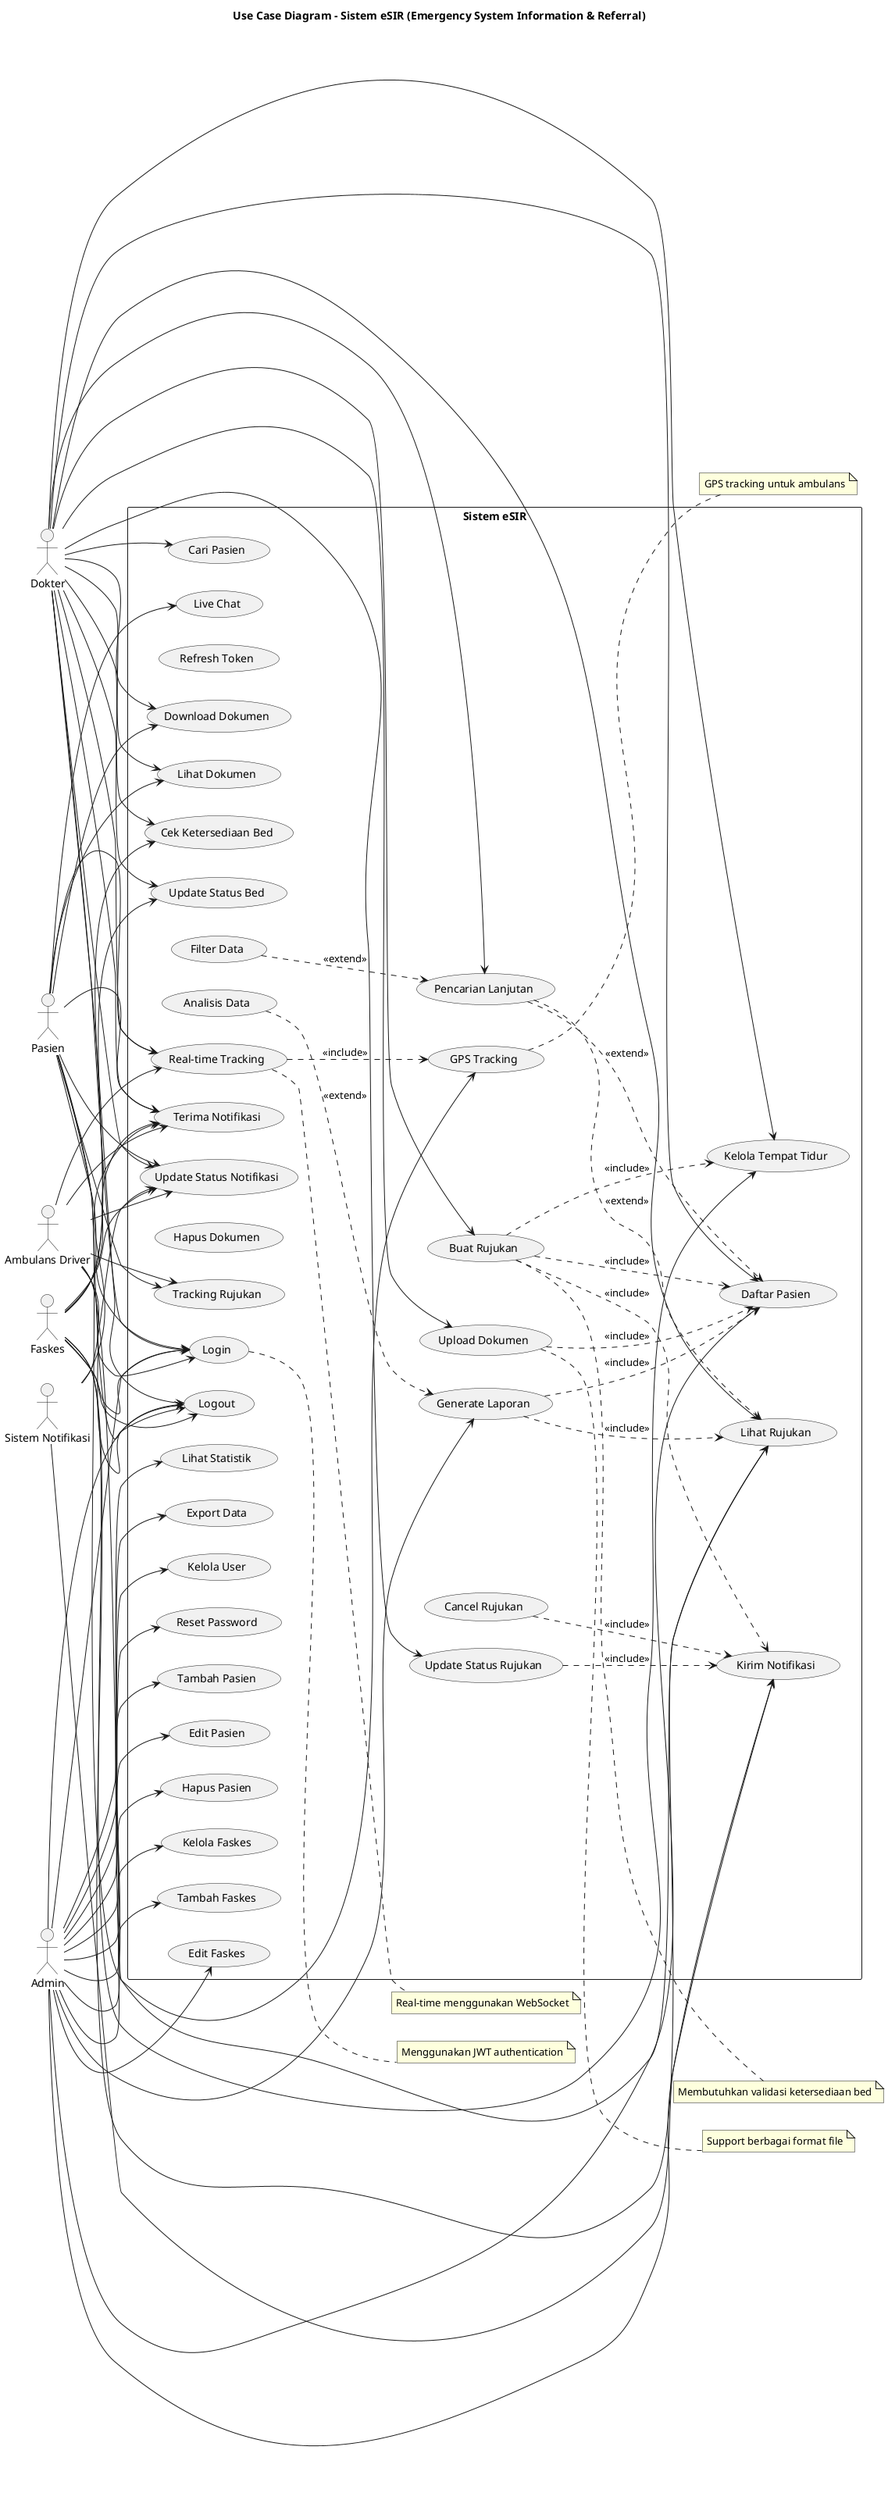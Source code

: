 @startuml eSIR Use Case Diagram

!define RECTANGLE class

title Use Case Diagram - Sistem eSIR (Emergency System Information & Referral)

left to right direction

' Actors
actor "Admin" as admin
actor "Dokter" as dokter
actor "Pasien" as pasien
actor "Ambulans Driver" as ambulance
actor "Faskes" as faskes
actor "Sistem Notifikasi" as notif

' System Boundary
rectangle "Sistem eSIR" {
  
  ' Authentication & User Management
  usecase "Login" as UC1
  usecase "Logout" as UC2
  usecase "Refresh Token" as UC3
  usecase "Kelola User" as UC4
  usecase "Reset Password" as UC5
  
  ' Patient Management
  usecase "Daftar Pasien" as UC6
  usecase "Tambah Pasien" as UC7
  usecase "Edit Pasien" as UC8
  usecase "Hapus Pasien" as UC9
  usecase "Cari Pasien" as UC10
  
  ' Referral Management
  usecase "Buat Rujukan" as UC11
  usecase "Lihat Rujukan" as UC12
  usecase "Update Status Rujukan" as UC13
  usecase "Cancel Rujukan" as UC14
  usecase "Tracking Rujukan" as UC15
  
  ' Document Management
  usecase "Upload Dokumen" as UC16
  usecase "Download Dokumen" as UC17
  usecase "Lihat Dokumen" as UC18
  usecase "Hapus Dokumen" as UC19
  
  ' Bed Management
  usecase "Kelola Tempat Tidur" as UC20
  usecase "Cek Ketersediaan Bed" as UC21
  usecase "Update Status Bed" as UC22
  
  ' Facility Management
  usecase "Kelola Faskes" as UC23
  usecase "Tambah Faskes" as UC24
  usecase "Edit Faskes" as UC25
  
  ' Reporting
  usecase "Generate Laporan" as UC26
  usecase "Lihat Statistik" as UC27
  usecase "Export Data" as UC28
  
  ' Notification System
  usecase "Kirim Notifikasi" as UC29
  usecase "Terima Notifikasi" as UC30
  usecase "Update Status Notifikasi" as UC31
  
  ' Real-time Features
  usecase "Real-time Tracking" as UC32
  usecase "Live Chat" as UC33
  usecase "GPS Tracking" as UC34
  
  ' Search & Analytics
  usecase "Pencarian Lanjutan" as UC35
  usecase "Analisis Data" as UC36
  usecase "Filter Data" as UC37
}

' Admin Relationships
admin --> UC1
admin --> UC2
admin --> UC4
admin --> UC5
admin --> UC6
admin --> UC7
admin --> UC8
admin --> UC9
admin --> UC23
admin --> UC24
admin --> UC25
admin --> UC26
admin --> UC27
admin --> UC28
admin --> UC29

' Doctor Relationships
dokter --> UC1
dokter --> UC2
dokter --> UC6
dokter --> UC10
dokter --> UC11
dokter --> UC12
dokter --> UC13
dokter --> UC16
dokter --> UC17
dokter --> UC18
dokter --> UC20
dokter --> UC21
dokter --> UC22
dokter --> UC30
dokter --> UC31
dokter --> UC32
dokter --> UC35

' Patient Relationships
pasien --> UC1
pasien --> UC2
pasien --> UC12
pasien --> UC15
pasien --> UC17
pasien --> UC18
pasien --> UC30
pasien --> UC31
pasien --> UC32
pasien --> UC33

' Ambulance Driver Relationships
ambulance --> UC1
ambulance --> UC2
ambulance --> UC15
ambulance --> UC32
ambulance --> UC34
ambulance --> UC30
ambulance --> UC31

' Facility Relationships
faskes --> UC1
faskes --> UC2
faskes --> UC12
faskes --> UC20
faskes --> UC21
faskes --> UC22
faskes --> UC30
faskes --> UC31

' Notification System Relationships
notif --> UC29
notif --> UC30
notif --> UC31

' Include Relationships
UC11 ..> UC6 : <<include>>
UC11 ..> UC20 : <<include>>
UC11 ..> UC29 : <<include>>
UC13 ..> UC29 : <<include>>
UC14 ..> UC29 : <<include>>
UC16 ..> UC6 : <<include>>
UC26 ..> UC6 : <<include>>
UC26 ..> UC12 : <<include>>
UC32 ..> UC34 : <<include>>

' Extend Relationships
UC35 ..> UC6 : <<extend>>
UC35 ..> UC12 : <<extend>>
UC36 ..> UC26 : <<extend>>
UC37 ..> UC35 : <<extend>>

' Notes
note right of UC1 : Menggunakan JWT authentication
note right of UC11 : Membutuhkan validasi ketersediaan bed
note right of UC16 : Support berbagai format file
note right of UC32 : Real-time menggunakan WebSocket
note right of UC34 : GPS tracking untuk ambulans

@enduml
